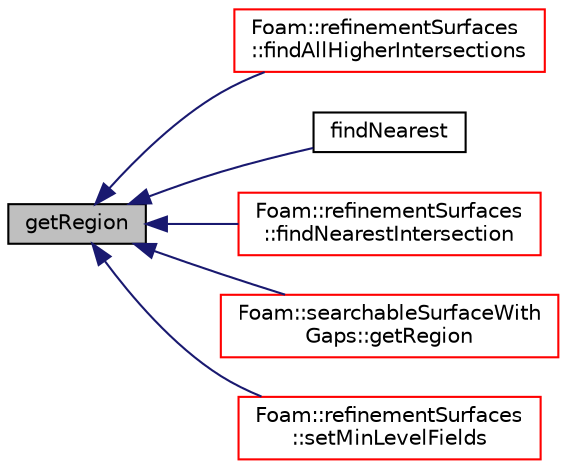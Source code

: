 digraph "getRegion"
{
  bgcolor="transparent";
  edge [fontname="Helvetica",fontsize="10",labelfontname="Helvetica",labelfontsize="10"];
  node [fontname="Helvetica",fontsize="10",shape=record];
  rankdir="LR";
  Node1 [label="getRegion",height=0.2,width=0.4,color="black", fillcolor="grey75", style="filled", fontcolor="black"];
  Node1 -> Node2 [dir="back",color="midnightblue",fontsize="10",style="solid",fontname="Helvetica"];
  Node2 [label="Foam::refinementSurfaces\l::findAllHigherIntersections",height=0.2,width=0.4,color="red",URL="$a02176.html#a83672339f21d9ac74fbc614dc9d45fc4",tooltip="Find all intersections of edge. Unsorted order. "];
  Node1 -> Node3 [dir="back",color="midnightblue",fontsize="10",style="solid",fontname="Helvetica"];
  Node3 [label="findNearest",height=0.2,width=0.4,color="black",URL="$a02338.html#a7173c2840132ae78b7b60a8b52fdab7d",tooltip="Find nearest, normal and region. Can be overridden with. "];
  Node1 -> Node4 [dir="back",color="midnightblue",fontsize="10",style="solid",fontname="Helvetica"];
  Node4 [label="Foam::refinementSurfaces\l::findNearestIntersection",height=0.2,width=0.4,color="red",URL="$a02176.html#a9d32735130b7721b9e39bd9896f32a5e",tooltip="Find intersection nearest to the endpoints. surface1,2 are. "];
  Node1 -> Node5 [dir="back",color="midnightblue",fontsize="10",style="solid",fontname="Helvetica"];
  Node5 [label="Foam::searchableSurfaceWith\lGaps::getRegion",height=0.2,width=0.4,color="red",URL="$a02346.html#a9645f9c1f7ef56e6aac8c9238734a10f",tooltip="From a set of points and indices get the region. "];
  Node1 -> Node6 [dir="back",color="midnightblue",fontsize="10",style="solid",fontname="Helvetica"];
  Node6 [label="Foam::refinementSurfaces\l::setMinLevelFields",height=0.2,width=0.4,color="red",URL="$a02176.html#ad4b11621a132f1dc63549c371e1afdcd",tooltip="Calculate minLevelFields. "];
}
